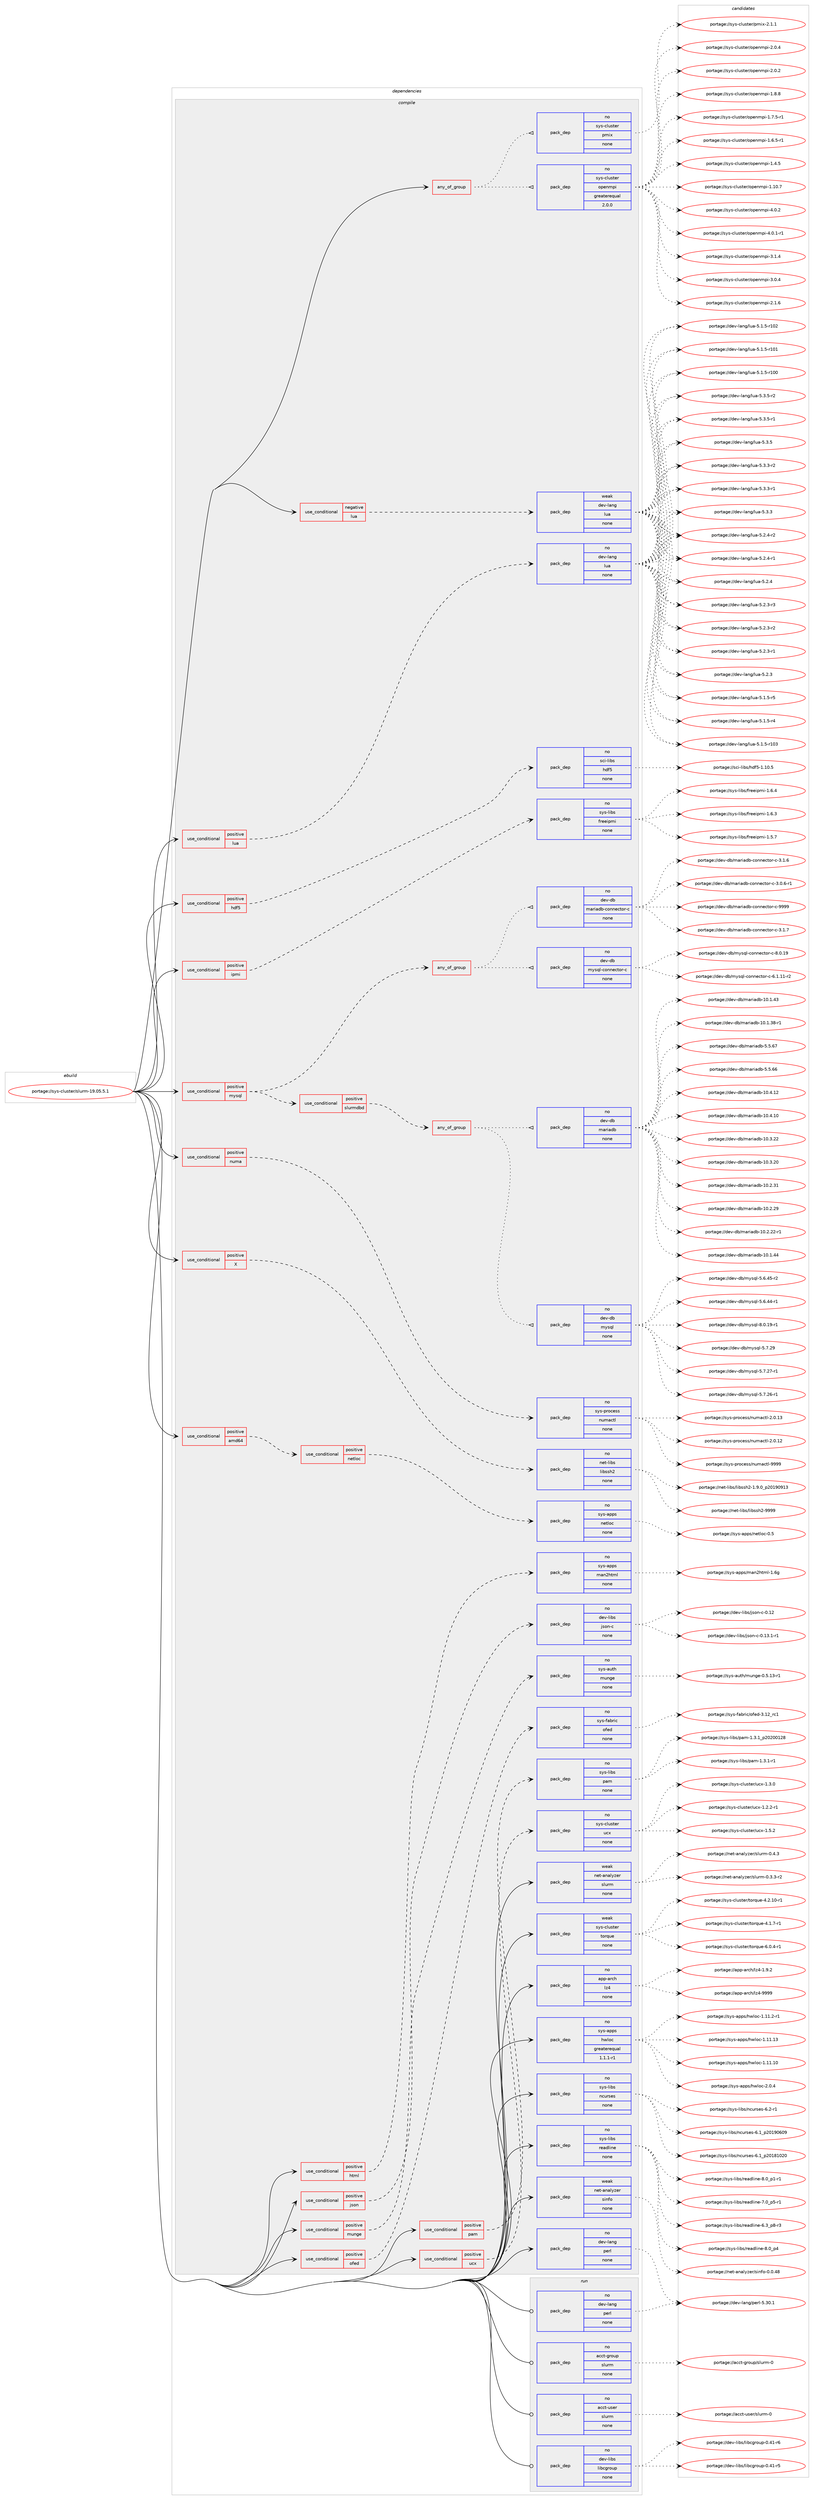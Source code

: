 digraph prolog {

# *************
# Graph options
# *************

newrank=true;
concentrate=true;
compound=true;
graph [rankdir=LR,fontname=Helvetica,fontsize=10,ranksep=1.5];#, ranksep=2.5, nodesep=0.2];
edge  [arrowhead=vee];
node  [fontname=Helvetica,fontsize=10];

# **********
# The ebuild
# **********

subgraph cluster_leftcol {
color=gray;
label=<<i>ebuild</i>>;
id [label="portage://sys-cluster/slurm-19.05.5.1", color=red, width=4, href="../sys-cluster/slurm-19.05.5.1.svg"];
}

# ****************
# The dependencies
# ****************

subgraph cluster_midcol {
color=gray;
label=<<i>dependencies</i>>;
subgraph cluster_compile {
fillcolor="#eeeeee";
style=filled;
label=<<i>compile</i>>;
subgraph any850 {
dependency36317 [label=<<TABLE BORDER="0" CELLBORDER="1" CELLSPACING="0" CELLPADDING="4"><TR><TD CELLPADDING="10">any_of_group</TD></TR></TABLE>>, shape=none, color=red];subgraph pack28258 {
dependency36318 [label=<<TABLE BORDER="0" CELLBORDER="1" CELLSPACING="0" CELLPADDING="4" WIDTH="220"><TR><TD ROWSPAN="6" CELLPADDING="30">pack_dep</TD></TR><TR><TD WIDTH="110">no</TD></TR><TR><TD>sys-cluster</TD></TR><TR><TD>pmix</TD></TR><TR><TD>none</TD></TR><TR><TD></TD></TR></TABLE>>, shape=none, color=blue];
}
dependency36317:e -> dependency36318:w [weight=20,style="dotted",arrowhead="oinv"];
subgraph pack28259 {
dependency36319 [label=<<TABLE BORDER="0" CELLBORDER="1" CELLSPACING="0" CELLPADDING="4" WIDTH="220"><TR><TD ROWSPAN="6" CELLPADDING="30">pack_dep</TD></TR><TR><TD WIDTH="110">no</TD></TR><TR><TD>sys-cluster</TD></TR><TR><TD>openmpi</TD></TR><TR><TD>greaterequal</TD></TR><TR><TD>2.0.0</TD></TR></TABLE>>, shape=none, color=blue];
}
dependency36317:e -> dependency36319:w [weight=20,style="dotted",arrowhead="oinv"];
}
id:e -> dependency36317:w [weight=20,style="solid",arrowhead="vee"];
subgraph cond7180 {
dependency36320 [label=<<TABLE BORDER="0" CELLBORDER="1" CELLSPACING="0" CELLPADDING="4"><TR><TD ROWSPAN="3" CELLPADDING="10">use_conditional</TD></TR><TR><TD>negative</TD></TR><TR><TD>lua</TD></TR></TABLE>>, shape=none, color=red];
subgraph pack28260 {
dependency36321 [label=<<TABLE BORDER="0" CELLBORDER="1" CELLSPACING="0" CELLPADDING="4" WIDTH="220"><TR><TD ROWSPAN="6" CELLPADDING="30">pack_dep</TD></TR><TR><TD WIDTH="110">weak</TD></TR><TR><TD>dev-lang</TD></TR><TR><TD>lua</TD></TR><TR><TD>none</TD></TR><TR><TD></TD></TR></TABLE>>, shape=none, color=blue];
}
dependency36320:e -> dependency36321:w [weight=20,style="dashed",arrowhead="vee"];
}
id:e -> dependency36320:w [weight=20,style="solid",arrowhead="vee"];
subgraph cond7181 {
dependency36322 [label=<<TABLE BORDER="0" CELLBORDER="1" CELLSPACING="0" CELLPADDING="4"><TR><TD ROWSPAN="3" CELLPADDING="10">use_conditional</TD></TR><TR><TD>positive</TD></TR><TR><TD>X</TD></TR></TABLE>>, shape=none, color=red];
subgraph pack28261 {
dependency36323 [label=<<TABLE BORDER="0" CELLBORDER="1" CELLSPACING="0" CELLPADDING="4" WIDTH="220"><TR><TD ROWSPAN="6" CELLPADDING="30">pack_dep</TD></TR><TR><TD WIDTH="110">no</TD></TR><TR><TD>net-libs</TD></TR><TR><TD>libssh2</TD></TR><TR><TD>none</TD></TR><TR><TD></TD></TR></TABLE>>, shape=none, color=blue];
}
dependency36322:e -> dependency36323:w [weight=20,style="dashed",arrowhead="vee"];
}
id:e -> dependency36322:w [weight=20,style="solid",arrowhead="vee"];
subgraph cond7182 {
dependency36324 [label=<<TABLE BORDER="0" CELLBORDER="1" CELLSPACING="0" CELLPADDING="4"><TR><TD ROWSPAN="3" CELLPADDING="10">use_conditional</TD></TR><TR><TD>positive</TD></TR><TR><TD>amd64</TD></TR></TABLE>>, shape=none, color=red];
subgraph cond7183 {
dependency36325 [label=<<TABLE BORDER="0" CELLBORDER="1" CELLSPACING="0" CELLPADDING="4"><TR><TD ROWSPAN="3" CELLPADDING="10">use_conditional</TD></TR><TR><TD>positive</TD></TR><TR><TD>netloc</TD></TR></TABLE>>, shape=none, color=red];
subgraph pack28262 {
dependency36326 [label=<<TABLE BORDER="0" CELLBORDER="1" CELLSPACING="0" CELLPADDING="4" WIDTH="220"><TR><TD ROWSPAN="6" CELLPADDING="30">pack_dep</TD></TR><TR><TD WIDTH="110">no</TD></TR><TR><TD>sys-apps</TD></TR><TR><TD>netloc</TD></TR><TR><TD>none</TD></TR><TR><TD></TD></TR></TABLE>>, shape=none, color=blue];
}
dependency36325:e -> dependency36326:w [weight=20,style="dashed",arrowhead="vee"];
}
dependency36324:e -> dependency36325:w [weight=20,style="dashed",arrowhead="vee"];
}
id:e -> dependency36324:w [weight=20,style="solid",arrowhead="vee"];
subgraph cond7184 {
dependency36327 [label=<<TABLE BORDER="0" CELLBORDER="1" CELLSPACING="0" CELLPADDING="4"><TR><TD ROWSPAN="3" CELLPADDING="10">use_conditional</TD></TR><TR><TD>positive</TD></TR><TR><TD>hdf5</TD></TR></TABLE>>, shape=none, color=red];
subgraph pack28263 {
dependency36328 [label=<<TABLE BORDER="0" CELLBORDER="1" CELLSPACING="0" CELLPADDING="4" WIDTH="220"><TR><TD ROWSPAN="6" CELLPADDING="30">pack_dep</TD></TR><TR><TD WIDTH="110">no</TD></TR><TR><TD>sci-libs</TD></TR><TR><TD>hdf5</TD></TR><TR><TD>none</TD></TR><TR><TD></TD></TR></TABLE>>, shape=none, color=blue];
}
dependency36327:e -> dependency36328:w [weight=20,style="dashed",arrowhead="vee"];
}
id:e -> dependency36327:w [weight=20,style="solid",arrowhead="vee"];
subgraph cond7185 {
dependency36329 [label=<<TABLE BORDER="0" CELLBORDER="1" CELLSPACING="0" CELLPADDING="4"><TR><TD ROWSPAN="3" CELLPADDING="10">use_conditional</TD></TR><TR><TD>positive</TD></TR><TR><TD>html</TD></TR></TABLE>>, shape=none, color=red];
subgraph pack28264 {
dependency36330 [label=<<TABLE BORDER="0" CELLBORDER="1" CELLSPACING="0" CELLPADDING="4" WIDTH="220"><TR><TD ROWSPAN="6" CELLPADDING="30">pack_dep</TD></TR><TR><TD WIDTH="110">no</TD></TR><TR><TD>sys-apps</TD></TR><TR><TD>man2html</TD></TR><TR><TD>none</TD></TR><TR><TD></TD></TR></TABLE>>, shape=none, color=blue];
}
dependency36329:e -> dependency36330:w [weight=20,style="dashed",arrowhead="vee"];
}
id:e -> dependency36329:w [weight=20,style="solid",arrowhead="vee"];
subgraph cond7186 {
dependency36331 [label=<<TABLE BORDER="0" CELLBORDER="1" CELLSPACING="0" CELLPADDING="4"><TR><TD ROWSPAN="3" CELLPADDING="10">use_conditional</TD></TR><TR><TD>positive</TD></TR><TR><TD>ipmi</TD></TR></TABLE>>, shape=none, color=red];
subgraph pack28265 {
dependency36332 [label=<<TABLE BORDER="0" CELLBORDER="1" CELLSPACING="0" CELLPADDING="4" WIDTH="220"><TR><TD ROWSPAN="6" CELLPADDING="30">pack_dep</TD></TR><TR><TD WIDTH="110">no</TD></TR><TR><TD>sys-libs</TD></TR><TR><TD>freeipmi</TD></TR><TR><TD>none</TD></TR><TR><TD></TD></TR></TABLE>>, shape=none, color=blue];
}
dependency36331:e -> dependency36332:w [weight=20,style="dashed",arrowhead="vee"];
}
id:e -> dependency36331:w [weight=20,style="solid",arrowhead="vee"];
subgraph cond7187 {
dependency36333 [label=<<TABLE BORDER="0" CELLBORDER="1" CELLSPACING="0" CELLPADDING="4"><TR><TD ROWSPAN="3" CELLPADDING="10">use_conditional</TD></TR><TR><TD>positive</TD></TR><TR><TD>json</TD></TR></TABLE>>, shape=none, color=red];
subgraph pack28266 {
dependency36334 [label=<<TABLE BORDER="0" CELLBORDER="1" CELLSPACING="0" CELLPADDING="4" WIDTH="220"><TR><TD ROWSPAN="6" CELLPADDING="30">pack_dep</TD></TR><TR><TD WIDTH="110">no</TD></TR><TR><TD>dev-libs</TD></TR><TR><TD>json-c</TD></TR><TR><TD>none</TD></TR><TR><TD></TD></TR></TABLE>>, shape=none, color=blue];
}
dependency36333:e -> dependency36334:w [weight=20,style="dashed",arrowhead="vee"];
}
id:e -> dependency36333:w [weight=20,style="solid",arrowhead="vee"];
subgraph cond7188 {
dependency36335 [label=<<TABLE BORDER="0" CELLBORDER="1" CELLSPACING="0" CELLPADDING="4"><TR><TD ROWSPAN="3" CELLPADDING="10">use_conditional</TD></TR><TR><TD>positive</TD></TR><TR><TD>lua</TD></TR></TABLE>>, shape=none, color=red];
subgraph pack28267 {
dependency36336 [label=<<TABLE BORDER="0" CELLBORDER="1" CELLSPACING="0" CELLPADDING="4" WIDTH="220"><TR><TD ROWSPAN="6" CELLPADDING="30">pack_dep</TD></TR><TR><TD WIDTH="110">no</TD></TR><TR><TD>dev-lang</TD></TR><TR><TD>lua</TD></TR><TR><TD>none</TD></TR><TR><TD></TD></TR></TABLE>>, shape=none, color=blue];
}
dependency36335:e -> dependency36336:w [weight=20,style="dashed",arrowhead="vee"];
}
id:e -> dependency36335:w [weight=20,style="solid",arrowhead="vee"];
subgraph cond7189 {
dependency36337 [label=<<TABLE BORDER="0" CELLBORDER="1" CELLSPACING="0" CELLPADDING="4"><TR><TD ROWSPAN="3" CELLPADDING="10">use_conditional</TD></TR><TR><TD>positive</TD></TR><TR><TD>munge</TD></TR></TABLE>>, shape=none, color=red];
subgraph pack28268 {
dependency36338 [label=<<TABLE BORDER="0" CELLBORDER="1" CELLSPACING="0" CELLPADDING="4" WIDTH="220"><TR><TD ROWSPAN="6" CELLPADDING="30">pack_dep</TD></TR><TR><TD WIDTH="110">no</TD></TR><TR><TD>sys-auth</TD></TR><TR><TD>munge</TD></TR><TR><TD>none</TD></TR><TR><TD></TD></TR></TABLE>>, shape=none, color=blue];
}
dependency36337:e -> dependency36338:w [weight=20,style="dashed",arrowhead="vee"];
}
id:e -> dependency36337:w [weight=20,style="solid",arrowhead="vee"];
subgraph cond7190 {
dependency36339 [label=<<TABLE BORDER="0" CELLBORDER="1" CELLSPACING="0" CELLPADDING="4"><TR><TD ROWSPAN="3" CELLPADDING="10">use_conditional</TD></TR><TR><TD>positive</TD></TR><TR><TD>mysql</TD></TR></TABLE>>, shape=none, color=red];
subgraph any851 {
dependency36340 [label=<<TABLE BORDER="0" CELLBORDER="1" CELLSPACING="0" CELLPADDING="4"><TR><TD CELLPADDING="10">any_of_group</TD></TR></TABLE>>, shape=none, color=red];subgraph pack28269 {
dependency36341 [label=<<TABLE BORDER="0" CELLBORDER="1" CELLSPACING="0" CELLPADDING="4" WIDTH="220"><TR><TD ROWSPAN="6" CELLPADDING="30">pack_dep</TD></TR><TR><TD WIDTH="110">no</TD></TR><TR><TD>dev-db</TD></TR><TR><TD>mariadb-connector-c</TD></TR><TR><TD>none</TD></TR><TR><TD></TD></TR></TABLE>>, shape=none, color=blue];
}
dependency36340:e -> dependency36341:w [weight=20,style="dotted",arrowhead="oinv"];
subgraph pack28270 {
dependency36342 [label=<<TABLE BORDER="0" CELLBORDER="1" CELLSPACING="0" CELLPADDING="4" WIDTH="220"><TR><TD ROWSPAN="6" CELLPADDING="30">pack_dep</TD></TR><TR><TD WIDTH="110">no</TD></TR><TR><TD>dev-db</TD></TR><TR><TD>mysql-connector-c</TD></TR><TR><TD>none</TD></TR><TR><TD></TD></TR></TABLE>>, shape=none, color=blue];
}
dependency36340:e -> dependency36342:w [weight=20,style="dotted",arrowhead="oinv"];
}
dependency36339:e -> dependency36340:w [weight=20,style="dashed",arrowhead="vee"];
subgraph cond7191 {
dependency36343 [label=<<TABLE BORDER="0" CELLBORDER="1" CELLSPACING="0" CELLPADDING="4"><TR><TD ROWSPAN="3" CELLPADDING="10">use_conditional</TD></TR><TR><TD>positive</TD></TR><TR><TD>slurmdbd</TD></TR></TABLE>>, shape=none, color=red];
subgraph any852 {
dependency36344 [label=<<TABLE BORDER="0" CELLBORDER="1" CELLSPACING="0" CELLPADDING="4"><TR><TD CELLPADDING="10">any_of_group</TD></TR></TABLE>>, shape=none, color=red];subgraph pack28271 {
dependency36345 [label=<<TABLE BORDER="0" CELLBORDER="1" CELLSPACING="0" CELLPADDING="4" WIDTH="220"><TR><TD ROWSPAN="6" CELLPADDING="30">pack_dep</TD></TR><TR><TD WIDTH="110">no</TD></TR><TR><TD>dev-db</TD></TR><TR><TD>mariadb</TD></TR><TR><TD>none</TD></TR><TR><TD></TD></TR></TABLE>>, shape=none, color=blue];
}
dependency36344:e -> dependency36345:w [weight=20,style="dotted",arrowhead="oinv"];
subgraph pack28272 {
dependency36346 [label=<<TABLE BORDER="0" CELLBORDER="1" CELLSPACING="0" CELLPADDING="4" WIDTH="220"><TR><TD ROWSPAN="6" CELLPADDING="30">pack_dep</TD></TR><TR><TD WIDTH="110">no</TD></TR><TR><TD>dev-db</TD></TR><TR><TD>mysql</TD></TR><TR><TD>none</TD></TR><TR><TD></TD></TR></TABLE>>, shape=none, color=blue];
}
dependency36344:e -> dependency36346:w [weight=20,style="dotted",arrowhead="oinv"];
}
dependency36343:e -> dependency36344:w [weight=20,style="dashed",arrowhead="vee"];
}
dependency36339:e -> dependency36343:w [weight=20,style="dashed",arrowhead="vee"];
}
id:e -> dependency36339:w [weight=20,style="solid",arrowhead="vee"];
subgraph cond7192 {
dependency36347 [label=<<TABLE BORDER="0" CELLBORDER="1" CELLSPACING="0" CELLPADDING="4"><TR><TD ROWSPAN="3" CELLPADDING="10">use_conditional</TD></TR><TR><TD>positive</TD></TR><TR><TD>numa</TD></TR></TABLE>>, shape=none, color=red];
subgraph pack28273 {
dependency36348 [label=<<TABLE BORDER="0" CELLBORDER="1" CELLSPACING="0" CELLPADDING="4" WIDTH="220"><TR><TD ROWSPAN="6" CELLPADDING="30">pack_dep</TD></TR><TR><TD WIDTH="110">no</TD></TR><TR><TD>sys-process</TD></TR><TR><TD>numactl</TD></TR><TR><TD>none</TD></TR><TR><TD></TD></TR></TABLE>>, shape=none, color=blue];
}
dependency36347:e -> dependency36348:w [weight=20,style="dashed",arrowhead="vee"];
}
id:e -> dependency36347:w [weight=20,style="solid",arrowhead="vee"];
subgraph cond7193 {
dependency36349 [label=<<TABLE BORDER="0" CELLBORDER="1" CELLSPACING="0" CELLPADDING="4"><TR><TD ROWSPAN="3" CELLPADDING="10">use_conditional</TD></TR><TR><TD>positive</TD></TR><TR><TD>ofed</TD></TR></TABLE>>, shape=none, color=red];
subgraph pack28274 {
dependency36350 [label=<<TABLE BORDER="0" CELLBORDER="1" CELLSPACING="0" CELLPADDING="4" WIDTH="220"><TR><TD ROWSPAN="6" CELLPADDING="30">pack_dep</TD></TR><TR><TD WIDTH="110">no</TD></TR><TR><TD>sys-fabric</TD></TR><TR><TD>ofed</TD></TR><TR><TD>none</TD></TR><TR><TD></TD></TR></TABLE>>, shape=none, color=blue];
}
dependency36349:e -> dependency36350:w [weight=20,style="dashed",arrowhead="vee"];
}
id:e -> dependency36349:w [weight=20,style="solid",arrowhead="vee"];
subgraph cond7194 {
dependency36351 [label=<<TABLE BORDER="0" CELLBORDER="1" CELLSPACING="0" CELLPADDING="4"><TR><TD ROWSPAN="3" CELLPADDING="10">use_conditional</TD></TR><TR><TD>positive</TD></TR><TR><TD>pam</TD></TR></TABLE>>, shape=none, color=red];
subgraph pack28275 {
dependency36352 [label=<<TABLE BORDER="0" CELLBORDER="1" CELLSPACING="0" CELLPADDING="4" WIDTH="220"><TR><TD ROWSPAN="6" CELLPADDING="30">pack_dep</TD></TR><TR><TD WIDTH="110">no</TD></TR><TR><TD>sys-libs</TD></TR><TR><TD>pam</TD></TR><TR><TD>none</TD></TR><TR><TD></TD></TR></TABLE>>, shape=none, color=blue];
}
dependency36351:e -> dependency36352:w [weight=20,style="dashed",arrowhead="vee"];
}
id:e -> dependency36351:w [weight=20,style="solid",arrowhead="vee"];
subgraph cond7195 {
dependency36353 [label=<<TABLE BORDER="0" CELLBORDER="1" CELLSPACING="0" CELLPADDING="4"><TR><TD ROWSPAN="3" CELLPADDING="10">use_conditional</TD></TR><TR><TD>positive</TD></TR><TR><TD>ucx</TD></TR></TABLE>>, shape=none, color=red];
subgraph pack28276 {
dependency36354 [label=<<TABLE BORDER="0" CELLBORDER="1" CELLSPACING="0" CELLPADDING="4" WIDTH="220"><TR><TD ROWSPAN="6" CELLPADDING="30">pack_dep</TD></TR><TR><TD WIDTH="110">no</TD></TR><TR><TD>sys-cluster</TD></TR><TR><TD>ucx</TD></TR><TR><TD>none</TD></TR><TR><TD></TD></TR></TABLE>>, shape=none, color=blue];
}
dependency36353:e -> dependency36354:w [weight=20,style="dashed",arrowhead="vee"];
}
id:e -> dependency36353:w [weight=20,style="solid",arrowhead="vee"];
subgraph pack28277 {
dependency36355 [label=<<TABLE BORDER="0" CELLBORDER="1" CELLSPACING="0" CELLPADDING="4" WIDTH="220"><TR><TD ROWSPAN="6" CELLPADDING="30">pack_dep</TD></TR><TR><TD WIDTH="110">no</TD></TR><TR><TD>app-arch</TD></TR><TR><TD>lz4</TD></TR><TR><TD>none</TD></TR><TR><TD></TD></TR></TABLE>>, shape=none, color=blue];
}
id:e -> dependency36355:w [weight=20,style="solid",arrowhead="vee"];
subgraph pack28278 {
dependency36356 [label=<<TABLE BORDER="0" CELLBORDER="1" CELLSPACING="0" CELLPADDING="4" WIDTH="220"><TR><TD ROWSPAN="6" CELLPADDING="30">pack_dep</TD></TR><TR><TD WIDTH="110">no</TD></TR><TR><TD>dev-lang</TD></TR><TR><TD>perl</TD></TR><TR><TD>none</TD></TR><TR><TD></TD></TR></TABLE>>, shape=none, color=blue];
}
id:e -> dependency36356:w [weight=20,style="solid",arrowhead="vee"];
subgraph pack28279 {
dependency36357 [label=<<TABLE BORDER="0" CELLBORDER="1" CELLSPACING="0" CELLPADDING="4" WIDTH="220"><TR><TD ROWSPAN="6" CELLPADDING="30">pack_dep</TD></TR><TR><TD WIDTH="110">no</TD></TR><TR><TD>sys-apps</TD></TR><TR><TD>hwloc</TD></TR><TR><TD>greaterequal</TD></TR><TR><TD>1.1.1-r1</TD></TR></TABLE>>, shape=none, color=blue];
}
id:e -> dependency36357:w [weight=20,style="solid",arrowhead="vee"];
subgraph pack28280 {
dependency36358 [label=<<TABLE BORDER="0" CELLBORDER="1" CELLSPACING="0" CELLPADDING="4" WIDTH="220"><TR><TD ROWSPAN="6" CELLPADDING="30">pack_dep</TD></TR><TR><TD WIDTH="110">no</TD></TR><TR><TD>sys-libs</TD></TR><TR><TD>ncurses</TD></TR><TR><TD>none</TD></TR><TR><TD></TD></TR></TABLE>>, shape=none, color=blue];
}
id:e -> dependency36358:w [weight=20,style="solid",arrowhead="vee"];
subgraph pack28281 {
dependency36359 [label=<<TABLE BORDER="0" CELLBORDER="1" CELLSPACING="0" CELLPADDING="4" WIDTH="220"><TR><TD ROWSPAN="6" CELLPADDING="30">pack_dep</TD></TR><TR><TD WIDTH="110">no</TD></TR><TR><TD>sys-libs</TD></TR><TR><TD>readline</TD></TR><TR><TD>none</TD></TR><TR><TD></TD></TR></TABLE>>, shape=none, color=blue];
}
id:e -> dependency36359:w [weight=20,style="solid",arrowhead="vee"];
subgraph pack28282 {
dependency36360 [label=<<TABLE BORDER="0" CELLBORDER="1" CELLSPACING="0" CELLPADDING="4" WIDTH="220"><TR><TD ROWSPAN="6" CELLPADDING="30">pack_dep</TD></TR><TR><TD WIDTH="110">weak</TD></TR><TR><TD>net-analyzer</TD></TR><TR><TD>sinfo</TD></TR><TR><TD>none</TD></TR><TR><TD></TD></TR></TABLE>>, shape=none, color=blue];
}
id:e -> dependency36360:w [weight=20,style="solid",arrowhead="vee"];
subgraph pack28283 {
dependency36361 [label=<<TABLE BORDER="0" CELLBORDER="1" CELLSPACING="0" CELLPADDING="4" WIDTH="220"><TR><TD ROWSPAN="6" CELLPADDING="30">pack_dep</TD></TR><TR><TD WIDTH="110">weak</TD></TR><TR><TD>net-analyzer</TD></TR><TR><TD>slurm</TD></TR><TR><TD>none</TD></TR><TR><TD></TD></TR></TABLE>>, shape=none, color=blue];
}
id:e -> dependency36361:w [weight=20,style="solid",arrowhead="vee"];
subgraph pack28284 {
dependency36362 [label=<<TABLE BORDER="0" CELLBORDER="1" CELLSPACING="0" CELLPADDING="4" WIDTH="220"><TR><TD ROWSPAN="6" CELLPADDING="30">pack_dep</TD></TR><TR><TD WIDTH="110">weak</TD></TR><TR><TD>sys-cluster</TD></TR><TR><TD>torque</TD></TR><TR><TD>none</TD></TR><TR><TD></TD></TR></TABLE>>, shape=none, color=blue];
}
id:e -> dependency36362:w [weight=20,style="solid",arrowhead="vee"];
}
subgraph cluster_compileandrun {
fillcolor="#eeeeee";
style=filled;
label=<<i>compile and run</i>>;
}
subgraph cluster_run {
fillcolor="#eeeeee";
style=filled;
label=<<i>run</i>>;
subgraph pack28285 {
dependency36363 [label=<<TABLE BORDER="0" CELLBORDER="1" CELLSPACING="0" CELLPADDING="4" WIDTH="220"><TR><TD ROWSPAN="6" CELLPADDING="30">pack_dep</TD></TR><TR><TD WIDTH="110">no</TD></TR><TR><TD>acct-group</TD></TR><TR><TD>slurm</TD></TR><TR><TD>none</TD></TR><TR><TD></TD></TR></TABLE>>, shape=none, color=blue];
}
id:e -> dependency36363:w [weight=20,style="solid",arrowhead="odot"];
subgraph pack28286 {
dependency36364 [label=<<TABLE BORDER="0" CELLBORDER="1" CELLSPACING="0" CELLPADDING="4" WIDTH="220"><TR><TD ROWSPAN="6" CELLPADDING="30">pack_dep</TD></TR><TR><TD WIDTH="110">no</TD></TR><TR><TD>acct-user</TD></TR><TR><TD>slurm</TD></TR><TR><TD>none</TD></TR><TR><TD></TD></TR></TABLE>>, shape=none, color=blue];
}
id:e -> dependency36364:w [weight=20,style="solid",arrowhead="odot"];
subgraph pack28287 {
dependency36365 [label=<<TABLE BORDER="0" CELLBORDER="1" CELLSPACING="0" CELLPADDING="4" WIDTH="220"><TR><TD ROWSPAN="6" CELLPADDING="30">pack_dep</TD></TR><TR><TD WIDTH="110">no</TD></TR><TR><TD>dev-lang</TD></TR><TR><TD>perl</TD></TR><TR><TD>none</TD></TR><TR><TD></TD></TR></TABLE>>, shape=none, color=blue];
}
id:e -> dependency36365:w [weight=20,style="solid",arrowhead="odot"];
subgraph pack28288 {
dependency36366 [label=<<TABLE BORDER="0" CELLBORDER="1" CELLSPACING="0" CELLPADDING="4" WIDTH="220"><TR><TD ROWSPAN="6" CELLPADDING="30">pack_dep</TD></TR><TR><TD WIDTH="110">no</TD></TR><TR><TD>dev-libs</TD></TR><TR><TD>libcgroup</TD></TR><TR><TD>none</TD></TR><TR><TD></TD></TR></TABLE>>, shape=none, color=blue];
}
id:e -> dependency36366:w [weight=20,style="solid",arrowhead="odot"];
}
}

# **************
# The candidates
# **************

subgraph cluster_choices {
rank=same;
color=gray;
label=<<i>candidates</i>>;

subgraph choice28258 {
color=black;
nodesep=1;
choice115121115459910811711511610111447112109105120455046494649 [label="portage://sys-cluster/pmix-2.1.1", color=red, width=4,href="../sys-cluster/pmix-2.1.1.svg"];
dependency36318:e -> choice115121115459910811711511610111447112109105120455046494649:w [style=dotted,weight="100"];
}
subgraph choice28259 {
color=black;
nodesep=1;
choice115121115459910811711511610111447111112101110109112105455246484650 [label="portage://sys-cluster/openmpi-4.0.2", color=red, width=4,href="../sys-cluster/openmpi-4.0.2.svg"];
choice1151211154599108117115116101114471111121011101091121054552464846494511449 [label="portage://sys-cluster/openmpi-4.0.1-r1", color=red, width=4,href="../sys-cluster/openmpi-4.0.1-r1.svg"];
choice115121115459910811711511610111447111112101110109112105455146494652 [label="portage://sys-cluster/openmpi-3.1.4", color=red, width=4,href="../sys-cluster/openmpi-3.1.4.svg"];
choice115121115459910811711511610111447111112101110109112105455146484652 [label="portage://sys-cluster/openmpi-3.0.4", color=red, width=4,href="../sys-cluster/openmpi-3.0.4.svg"];
choice115121115459910811711511610111447111112101110109112105455046494654 [label="portage://sys-cluster/openmpi-2.1.6", color=red, width=4,href="../sys-cluster/openmpi-2.1.6.svg"];
choice115121115459910811711511610111447111112101110109112105455046484652 [label="portage://sys-cluster/openmpi-2.0.4", color=red, width=4,href="../sys-cluster/openmpi-2.0.4.svg"];
choice115121115459910811711511610111447111112101110109112105455046484650 [label="portage://sys-cluster/openmpi-2.0.2", color=red, width=4,href="../sys-cluster/openmpi-2.0.2.svg"];
choice115121115459910811711511610111447111112101110109112105454946564656 [label="portage://sys-cluster/openmpi-1.8.8", color=red, width=4,href="../sys-cluster/openmpi-1.8.8.svg"];
choice1151211154599108117115116101114471111121011101091121054549465546534511449 [label="portage://sys-cluster/openmpi-1.7.5-r1", color=red, width=4,href="../sys-cluster/openmpi-1.7.5-r1.svg"];
choice1151211154599108117115116101114471111121011101091121054549465446534511449 [label="portage://sys-cluster/openmpi-1.6.5-r1", color=red, width=4,href="../sys-cluster/openmpi-1.6.5-r1.svg"];
choice115121115459910811711511610111447111112101110109112105454946524653 [label="portage://sys-cluster/openmpi-1.4.5", color=red, width=4,href="../sys-cluster/openmpi-1.4.5.svg"];
choice11512111545991081171151161011144711111210111010911210545494649484655 [label="portage://sys-cluster/openmpi-1.10.7", color=red, width=4,href="../sys-cluster/openmpi-1.10.7.svg"];
dependency36319:e -> choice115121115459910811711511610111447111112101110109112105455246484650:w [style=dotted,weight="100"];
dependency36319:e -> choice1151211154599108117115116101114471111121011101091121054552464846494511449:w [style=dotted,weight="100"];
dependency36319:e -> choice115121115459910811711511610111447111112101110109112105455146494652:w [style=dotted,weight="100"];
dependency36319:e -> choice115121115459910811711511610111447111112101110109112105455146484652:w [style=dotted,weight="100"];
dependency36319:e -> choice115121115459910811711511610111447111112101110109112105455046494654:w [style=dotted,weight="100"];
dependency36319:e -> choice115121115459910811711511610111447111112101110109112105455046484652:w [style=dotted,weight="100"];
dependency36319:e -> choice115121115459910811711511610111447111112101110109112105455046484650:w [style=dotted,weight="100"];
dependency36319:e -> choice115121115459910811711511610111447111112101110109112105454946564656:w [style=dotted,weight="100"];
dependency36319:e -> choice1151211154599108117115116101114471111121011101091121054549465546534511449:w [style=dotted,weight="100"];
dependency36319:e -> choice1151211154599108117115116101114471111121011101091121054549465446534511449:w [style=dotted,weight="100"];
dependency36319:e -> choice115121115459910811711511610111447111112101110109112105454946524653:w [style=dotted,weight="100"];
dependency36319:e -> choice11512111545991081171151161011144711111210111010911210545494649484655:w [style=dotted,weight="100"];
}
subgraph choice28260 {
color=black;
nodesep=1;
choice100101118451089711010347108117974553465146534511450 [label="portage://dev-lang/lua-5.3.5-r2", color=red, width=4,href="../dev-lang/lua-5.3.5-r2.svg"];
choice100101118451089711010347108117974553465146534511449 [label="portage://dev-lang/lua-5.3.5-r1", color=red, width=4,href="../dev-lang/lua-5.3.5-r1.svg"];
choice10010111845108971101034710811797455346514653 [label="portage://dev-lang/lua-5.3.5", color=red, width=4,href="../dev-lang/lua-5.3.5.svg"];
choice100101118451089711010347108117974553465146514511450 [label="portage://dev-lang/lua-5.3.3-r2", color=red, width=4,href="../dev-lang/lua-5.3.3-r2.svg"];
choice100101118451089711010347108117974553465146514511449 [label="portage://dev-lang/lua-5.3.3-r1", color=red, width=4,href="../dev-lang/lua-5.3.3-r1.svg"];
choice10010111845108971101034710811797455346514651 [label="portage://dev-lang/lua-5.3.3", color=red, width=4,href="../dev-lang/lua-5.3.3.svg"];
choice100101118451089711010347108117974553465046524511450 [label="portage://dev-lang/lua-5.2.4-r2", color=red, width=4,href="../dev-lang/lua-5.2.4-r2.svg"];
choice100101118451089711010347108117974553465046524511449 [label="portage://dev-lang/lua-5.2.4-r1", color=red, width=4,href="../dev-lang/lua-5.2.4-r1.svg"];
choice10010111845108971101034710811797455346504652 [label="portage://dev-lang/lua-5.2.4", color=red, width=4,href="../dev-lang/lua-5.2.4.svg"];
choice100101118451089711010347108117974553465046514511451 [label="portage://dev-lang/lua-5.2.3-r3", color=red, width=4,href="../dev-lang/lua-5.2.3-r3.svg"];
choice100101118451089711010347108117974553465046514511450 [label="portage://dev-lang/lua-5.2.3-r2", color=red, width=4,href="../dev-lang/lua-5.2.3-r2.svg"];
choice100101118451089711010347108117974553465046514511449 [label="portage://dev-lang/lua-5.2.3-r1", color=red, width=4,href="../dev-lang/lua-5.2.3-r1.svg"];
choice10010111845108971101034710811797455346504651 [label="portage://dev-lang/lua-5.2.3", color=red, width=4,href="../dev-lang/lua-5.2.3.svg"];
choice100101118451089711010347108117974553464946534511453 [label="portage://dev-lang/lua-5.1.5-r5", color=red, width=4,href="../dev-lang/lua-5.1.5-r5.svg"];
choice100101118451089711010347108117974553464946534511452 [label="portage://dev-lang/lua-5.1.5-r4", color=red, width=4,href="../dev-lang/lua-5.1.5-r4.svg"];
choice1001011184510897110103471081179745534649465345114494851 [label="portage://dev-lang/lua-5.1.5-r103", color=red, width=4,href="../dev-lang/lua-5.1.5-r103.svg"];
choice1001011184510897110103471081179745534649465345114494850 [label="portage://dev-lang/lua-5.1.5-r102", color=red, width=4,href="../dev-lang/lua-5.1.5-r102.svg"];
choice1001011184510897110103471081179745534649465345114494849 [label="portage://dev-lang/lua-5.1.5-r101", color=red, width=4,href="../dev-lang/lua-5.1.5-r101.svg"];
choice1001011184510897110103471081179745534649465345114494848 [label="portage://dev-lang/lua-5.1.5-r100", color=red, width=4,href="../dev-lang/lua-5.1.5-r100.svg"];
dependency36321:e -> choice100101118451089711010347108117974553465146534511450:w [style=dotted,weight="100"];
dependency36321:e -> choice100101118451089711010347108117974553465146534511449:w [style=dotted,weight="100"];
dependency36321:e -> choice10010111845108971101034710811797455346514653:w [style=dotted,weight="100"];
dependency36321:e -> choice100101118451089711010347108117974553465146514511450:w [style=dotted,weight="100"];
dependency36321:e -> choice100101118451089711010347108117974553465146514511449:w [style=dotted,weight="100"];
dependency36321:e -> choice10010111845108971101034710811797455346514651:w [style=dotted,weight="100"];
dependency36321:e -> choice100101118451089711010347108117974553465046524511450:w [style=dotted,weight="100"];
dependency36321:e -> choice100101118451089711010347108117974553465046524511449:w [style=dotted,weight="100"];
dependency36321:e -> choice10010111845108971101034710811797455346504652:w [style=dotted,weight="100"];
dependency36321:e -> choice100101118451089711010347108117974553465046514511451:w [style=dotted,weight="100"];
dependency36321:e -> choice100101118451089711010347108117974553465046514511450:w [style=dotted,weight="100"];
dependency36321:e -> choice100101118451089711010347108117974553465046514511449:w [style=dotted,weight="100"];
dependency36321:e -> choice10010111845108971101034710811797455346504651:w [style=dotted,weight="100"];
dependency36321:e -> choice100101118451089711010347108117974553464946534511453:w [style=dotted,weight="100"];
dependency36321:e -> choice100101118451089711010347108117974553464946534511452:w [style=dotted,weight="100"];
dependency36321:e -> choice1001011184510897110103471081179745534649465345114494851:w [style=dotted,weight="100"];
dependency36321:e -> choice1001011184510897110103471081179745534649465345114494850:w [style=dotted,weight="100"];
dependency36321:e -> choice1001011184510897110103471081179745534649465345114494849:w [style=dotted,weight="100"];
dependency36321:e -> choice1001011184510897110103471081179745534649465345114494848:w [style=dotted,weight="100"];
}
subgraph choice28261 {
color=black;
nodesep=1;
choice11010111645108105981154710810598115115104504557575757 [label="portage://net-libs/libssh2-9999", color=red, width=4,href="../net-libs/libssh2-9999.svg"];
choice1101011164510810598115471081059811511510450454946574648951125048495748574951 [label="portage://net-libs/libssh2-1.9.0_p20190913", color=red, width=4,href="../net-libs/libssh2-1.9.0_p20190913.svg"];
dependency36323:e -> choice11010111645108105981154710810598115115104504557575757:w [style=dotted,weight="100"];
dependency36323:e -> choice1101011164510810598115471081059811511510450454946574648951125048495748574951:w [style=dotted,weight="100"];
}
subgraph choice28262 {
color=black;
nodesep=1;
choice1151211154597112112115471101011161081119945484653 [label="portage://sys-apps/netloc-0.5", color=red, width=4,href="../sys-apps/netloc-0.5.svg"];
dependency36326:e -> choice1151211154597112112115471101011161081119945484653:w [style=dotted,weight="100"];
}
subgraph choice28263 {
color=black;
nodesep=1;
choice115991054510810598115471041001025345494649484653 [label="portage://sci-libs/hdf5-1.10.5", color=red, width=4,href="../sci-libs/hdf5-1.10.5.svg"];
dependency36328:e -> choice115991054510810598115471041001025345494649484653:w [style=dotted,weight="100"];
}
subgraph choice28264 {
color=black;
nodesep=1;
choice115121115459711211211547109971105010411610910845494654103 [label="portage://sys-apps/man2html-1.6g", color=red, width=4,href="../sys-apps/man2html-1.6g.svg"];
dependency36330:e -> choice115121115459711211211547109971105010411610910845494654103:w [style=dotted,weight="100"];
}
subgraph choice28265 {
color=black;
nodesep=1;
choice115121115451081059811547102114101101105112109105454946544652 [label="portage://sys-libs/freeipmi-1.6.4", color=red, width=4,href="../sys-libs/freeipmi-1.6.4.svg"];
choice115121115451081059811547102114101101105112109105454946544651 [label="portage://sys-libs/freeipmi-1.6.3", color=red, width=4,href="../sys-libs/freeipmi-1.6.3.svg"];
choice115121115451081059811547102114101101105112109105454946534655 [label="portage://sys-libs/freeipmi-1.5.7", color=red, width=4,href="../sys-libs/freeipmi-1.5.7.svg"];
dependency36332:e -> choice115121115451081059811547102114101101105112109105454946544652:w [style=dotted,weight="100"];
dependency36332:e -> choice115121115451081059811547102114101101105112109105454946544651:w [style=dotted,weight="100"];
dependency36332:e -> choice115121115451081059811547102114101101105112109105454946534655:w [style=dotted,weight="100"];
}
subgraph choice28266 {
color=black;
nodesep=1;
choice1001011184510810598115471061151111104599454846495146494511449 [label="portage://dev-libs/json-c-0.13.1-r1", color=red, width=4,href="../dev-libs/json-c-0.13.1-r1.svg"];
choice10010111845108105981154710611511111045994548464950 [label="portage://dev-libs/json-c-0.12", color=red, width=4,href="../dev-libs/json-c-0.12.svg"];
dependency36334:e -> choice1001011184510810598115471061151111104599454846495146494511449:w [style=dotted,weight="100"];
dependency36334:e -> choice10010111845108105981154710611511111045994548464950:w [style=dotted,weight="100"];
}
subgraph choice28267 {
color=black;
nodesep=1;
choice100101118451089711010347108117974553465146534511450 [label="portage://dev-lang/lua-5.3.5-r2", color=red, width=4,href="../dev-lang/lua-5.3.5-r2.svg"];
choice100101118451089711010347108117974553465146534511449 [label="portage://dev-lang/lua-5.3.5-r1", color=red, width=4,href="../dev-lang/lua-5.3.5-r1.svg"];
choice10010111845108971101034710811797455346514653 [label="portage://dev-lang/lua-5.3.5", color=red, width=4,href="../dev-lang/lua-5.3.5.svg"];
choice100101118451089711010347108117974553465146514511450 [label="portage://dev-lang/lua-5.3.3-r2", color=red, width=4,href="../dev-lang/lua-5.3.3-r2.svg"];
choice100101118451089711010347108117974553465146514511449 [label="portage://dev-lang/lua-5.3.3-r1", color=red, width=4,href="../dev-lang/lua-5.3.3-r1.svg"];
choice10010111845108971101034710811797455346514651 [label="portage://dev-lang/lua-5.3.3", color=red, width=4,href="../dev-lang/lua-5.3.3.svg"];
choice100101118451089711010347108117974553465046524511450 [label="portage://dev-lang/lua-5.2.4-r2", color=red, width=4,href="../dev-lang/lua-5.2.4-r2.svg"];
choice100101118451089711010347108117974553465046524511449 [label="portage://dev-lang/lua-5.2.4-r1", color=red, width=4,href="../dev-lang/lua-5.2.4-r1.svg"];
choice10010111845108971101034710811797455346504652 [label="portage://dev-lang/lua-5.2.4", color=red, width=4,href="../dev-lang/lua-5.2.4.svg"];
choice100101118451089711010347108117974553465046514511451 [label="portage://dev-lang/lua-5.2.3-r3", color=red, width=4,href="../dev-lang/lua-5.2.3-r3.svg"];
choice100101118451089711010347108117974553465046514511450 [label="portage://dev-lang/lua-5.2.3-r2", color=red, width=4,href="../dev-lang/lua-5.2.3-r2.svg"];
choice100101118451089711010347108117974553465046514511449 [label="portage://dev-lang/lua-5.2.3-r1", color=red, width=4,href="../dev-lang/lua-5.2.3-r1.svg"];
choice10010111845108971101034710811797455346504651 [label="portage://dev-lang/lua-5.2.3", color=red, width=4,href="../dev-lang/lua-5.2.3.svg"];
choice100101118451089711010347108117974553464946534511453 [label="portage://dev-lang/lua-5.1.5-r5", color=red, width=4,href="../dev-lang/lua-5.1.5-r5.svg"];
choice100101118451089711010347108117974553464946534511452 [label="portage://dev-lang/lua-5.1.5-r4", color=red, width=4,href="../dev-lang/lua-5.1.5-r4.svg"];
choice1001011184510897110103471081179745534649465345114494851 [label="portage://dev-lang/lua-5.1.5-r103", color=red, width=4,href="../dev-lang/lua-5.1.5-r103.svg"];
choice1001011184510897110103471081179745534649465345114494850 [label="portage://dev-lang/lua-5.1.5-r102", color=red, width=4,href="../dev-lang/lua-5.1.5-r102.svg"];
choice1001011184510897110103471081179745534649465345114494849 [label="portage://dev-lang/lua-5.1.5-r101", color=red, width=4,href="../dev-lang/lua-5.1.5-r101.svg"];
choice1001011184510897110103471081179745534649465345114494848 [label="portage://dev-lang/lua-5.1.5-r100", color=red, width=4,href="../dev-lang/lua-5.1.5-r100.svg"];
dependency36336:e -> choice100101118451089711010347108117974553465146534511450:w [style=dotted,weight="100"];
dependency36336:e -> choice100101118451089711010347108117974553465146534511449:w [style=dotted,weight="100"];
dependency36336:e -> choice10010111845108971101034710811797455346514653:w [style=dotted,weight="100"];
dependency36336:e -> choice100101118451089711010347108117974553465146514511450:w [style=dotted,weight="100"];
dependency36336:e -> choice100101118451089711010347108117974553465146514511449:w [style=dotted,weight="100"];
dependency36336:e -> choice10010111845108971101034710811797455346514651:w [style=dotted,weight="100"];
dependency36336:e -> choice100101118451089711010347108117974553465046524511450:w [style=dotted,weight="100"];
dependency36336:e -> choice100101118451089711010347108117974553465046524511449:w [style=dotted,weight="100"];
dependency36336:e -> choice10010111845108971101034710811797455346504652:w [style=dotted,weight="100"];
dependency36336:e -> choice100101118451089711010347108117974553465046514511451:w [style=dotted,weight="100"];
dependency36336:e -> choice100101118451089711010347108117974553465046514511450:w [style=dotted,weight="100"];
dependency36336:e -> choice100101118451089711010347108117974553465046514511449:w [style=dotted,weight="100"];
dependency36336:e -> choice10010111845108971101034710811797455346504651:w [style=dotted,weight="100"];
dependency36336:e -> choice100101118451089711010347108117974553464946534511453:w [style=dotted,weight="100"];
dependency36336:e -> choice100101118451089711010347108117974553464946534511452:w [style=dotted,weight="100"];
dependency36336:e -> choice1001011184510897110103471081179745534649465345114494851:w [style=dotted,weight="100"];
dependency36336:e -> choice1001011184510897110103471081179745534649465345114494850:w [style=dotted,weight="100"];
dependency36336:e -> choice1001011184510897110103471081179745534649465345114494849:w [style=dotted,weight="100"];
dependency36336:e -> choice1001011184510897110103471081179745534649465345114494848:w [style=dotted,weight="100"];
}
subgraph choice28268 {
color=black;
nodesep=1;
choice115121115459711711610447109117110103101454846534649514511449 [label="portage://sys-auth/munge-0.5.13-r1", color=red, width=4,href="../sys-auth/munge-0.5.13-r1.svg"];
dependency36338:e -> choice115121115459711711610447109117110103101454846534649514511449:w [style=dotted,weight="100"];
}
subgraph choice28269 {
color=black;
nodesep=1;
choice10010111845100984710997114105971009845991111101101019911611111445994557575757 [label="portage://dev-db/mariadb-connector-c-9999", color=red, width=4,href="../dev-db/mariadb-connector-c-9999.svg"];
choice1001011184510098471099711410597100984599111110110101991161111144599455146494655 [label="portage://dev-db/mariadb-connector-c-3.1.7", color=red, width=4,href="../dev-db/mariadb-connector-c-3.1.7.svg"];
choice1001011184510098471099711410597100984599111110110101991161111144599455146494654 [label="portage://dev-db/mariadb-connector-c-3.1.6", color=red, width=4,href="../dev-db/mariadb-connector-c-3.1.6.svg"];
choice10010111845100984710997114105971009845991111101101019911611111445994551464846544511449 [label="portage://dev-db/mariadb-connector-c-3.0.6-r1", color=red, width=4,href="../dev-db/mariadb-connector-c-3.0.6-r1.svg"];
dependency36341:e -> choice10010111845100984710997114105971009845991111101101019911611111445994557575757:w [style=dotted,weight="100"];
dependency36341:e -> choice1001011184510098471099711410597100984599111110110101991161111144599455146494655:w [style=dotted,weight="100"];
dependency36341:e -> choice1001011184510098471099711410597100984599111110110101991161111144599455146494654:w [style=dotted,weight="100"];
dependency36341:e -> choice10010111845100984710997114105971009845991111101101019911611111445994551464846544511449:w [style=dotted,weight="100"];
}
subgraph choice28270 {
color=black;
nodesep=1;
choice100101118451009847109121115113108459911111011010199116111114459945564648464957 [label="portage://dev-db/mysql-connector-c-8.0.19", color=red, width=4,href="../dev-db/mysql-connector-c-8.0.19.svg"];
choice1001011184510098471091211151131084599111110110101991161111144599455446494649494511450 [label="portage://dev-db/mysql-connector-c-6.1.11-r2", color=red, width=4,href="../dev-db/mysql-connector-c-6.1.11-r2.svg"];
dependency36342:e -> choice100101118451009847109121115113108459911111011010199116111114459945564648464957:w [style=dotted,weight="100"];
dependency36342:e -> choice1001011184510098471091211151131084599111110110101991161111144599455446494649494511450:w [style=dotted,weight="100"];
}
subgraph choice28271 {
color=black;
nodesep=1;
choice10010111845100984710997114105971009845534653465455 [label="portage://dev-db/mariadb-5.5.67", color=red, width=4,href="../dev-db/mariadb-5.5.67.svg"];
choice10010111845100984710997114105971009845534653465454 [label="portage://dev-db/mariadb-5.5.66", color=red, width=4,href="../dev-db/mariadb-5.5.66.svg"];
choice1001011184510098471099711410597100984549484652464950 [label="portage://dev-db/mariadb-10.4.12", color=red, width=4,href="../dev-db/mariadb-10.4.12.svg"];
choice1001011184510098471099711410597100984549484652464948 [label="portage://dev-db/mariadb-10.4.10", color=red, width=4,href="../dev-db/mariadb-10.4.10.svg"];
choice1001011184510098471099711410597100984549484651465050 [label="portage://dev-db/mariadb-10.3.22", color=red, width=4,href="../dev-db/mariadb-10.3.22.svg"];
choice1001011184510098471099711410597100984549484651465048 [label="portage://dev-db/mariadb-10.3.20", color=red, width=4,href="../dev-db/mariadb-10.3.20.svg"];
choice1001011184510098471099711410597100984549484650465149 [label="portage://dev-db/mariadb-10.2.31", color=red, width=4,href="../dev-db/mariadb-10.2.31.svg"];
choice1001011184510098471099711410597100984549484650465057 [label="portage://dev-db/mariadb-10.2.29", color=red, width=4,href="../dev-db/mariadb-10.2.29.svg"];
choice10010111845100984710997114105971009845494846504650504511449 [label="portage://dev-db/mariadb-10.2.22-r1", color=red, width=4,href="../dev-db/mariadb-10.2.22-r1.svg"];
choice1001011184510098471099711410597100984549484649465252 [label="portage://dev-db/mariadb-10.1.44", color=red, width=4,href="../dev-db/mariadb-10.1.44.svg"];
choice1001011184510098471099711410597100984549484649465251 [label="portage://dev-db/mariadb-10.1.43", color=red, width=4,href="../dev-db/mariadb-10.1.43.svg"];
choice10010111845100984710997114105971009845494846494651564511449 [label="portage://dev-db/mariadb-10.1.38-r1", color=red, width=4,href="../dev-db/mariadb-10.1.38-r1.svg"];
dependency36345:e -> choice10010111845100984710997114105971009845534653465455:w [style=dotted,weight="100"];
dependency36345:e -> choice10010111845100984710997114105971009845534653465454:w [style=dotted,weight="100"];
dependency36345:e -> choice1001011184510098471099711410597100984549484652464950:w [style=dotted,weight="100"];
dependency36345:e -> choice1001011184510098471099711410597100984549484652464948:w [style=dotted,weight="100"];
dependency36345:e -> choice1001011184510098471099711410597100984549484651465050:w [style=dotted,weight="100"];
dependency36345:e -> choice1001011184510098471099711410597100984549484651465048:w [style=dotted,weight="100"];
dependency36345:e -> choice1001011184510098471099711410597100984549484650465149:w [style=dotted,weight="100"];
dependency36345:e -> choice1001011184510098471099711410597100984549484650465057:w [style=dotted,weight="100"];
dependency36345:e -> choice10010111845100984710997114105971009845494846504650504511449:w [style=dotted,weight="100"];
dependency36345:e -> choice1001011184510098471099711410597100984549484649465252:w [style=dotted,weight="100"];
dependency36345:e -> choice1001011184510098471099711410597100984549484649465251:w [style=dotted,weight="100"];
dependency36345:e -> choice10010111845100984710997114105971009845494846494651564511449:w [style=dotted,weight="100"];
}
subgraph choice28272 {
color=black;
nodesep=1;
choice100101118451009847109121115113108455646484649574511449 [label="portage://dev-db/mysql-8.0.19-r1", color=red, width=4,href="../dev-db/mysql-8.0.19-r1.svg"];
choice10010111845100984710912111511310845534655465057 [label="portage://dev-db/mysql-5.7.29", color=red, width=4,href="../dev-db/mysql-5.7.29.svg"];
choice100101118451009847109121115113108455346554650554511449 [label="portage://dev-db/mysql-5.7.27-r1", color=red, width=4,href="../dev-db/mysql-5.7.27-r1.svg"];
choice100101118451009847109121115113108455346554650544511449 [label="portage://dev-db/mysql-5.7.26-r1", color=red, width=4,href="../dev-db/mysql-5.7.26-r1.svg"];
choice100101118451009847109121115113108455346544652534511450 [label="portage://dev-db/mysql-5.6.45-r2", color=red, width=4,href="../dev-db/mysql-5.6.45-r2.svg"];
choice100101118451009847109121115113108455346544652524511449 [label="portage://dev-db/mysql-5.6.44-r1", color=red, width=4,href="../dev-db/mysql-5.6.44-r1.svg"];
dependency36346:e -> choice100101118451009847109121115113108455646484649574511449:w [style=dotted,weight="100"];
dependency36346:e -> choice10010111845100984710912111511310845534655465057:w [style=dotted,weight="100"];
dependency36346:e -> choice100101118451009847109121115113108455346554650554511449:w [style=dotted,weight="100"];
dependency36346:e -> choice100101118451009847109121115113108455346554650544511449:w [style=dotted,weight="100"];
dependency36346:e -> choice100101118451009847109121115113108455346544652534511450:w [style=dotted,weight="100"];
dependency36346:e -> choice100101118451009847109121115113108455346544652524511449:w [style=dotted,weight="100"];
}
subgraph choice28273 {
color=black;
nodesep=1;
choice11512111545112114111991011151154711011710997991161084557575757 [label="portage://sys-process/numactl-9999", color=red, width=4,href="../sys-process/numactl-9999.svg"];
choice115121115451121141119910111511547110117109979911610845504648464951 [label="portage://sys-process/numactl-2.0.13", color=red, width=4,href="../sys-process/numactl-2.0.13.svg"];
choice115121115451121141119910111511547110117109979911610845504648464950 [label="portage://sys-process/numactl-2.0.12", color=red, width=4,href="../sys-process/numactl-2.0.12.svg"];
dependency36348:e -> choice11512111545112114111991011151154711011710997991161084557575757:w [style=dotted,weight="100"];
dependency36348:e -> choice115121115451121141119910111511547110117109979911610845504648464951:w [style=dotted,weight="100"];
dependency36348:e -> choice115121115451121141119910111511547110117109979911610845504648464950:w [style=dotted,weight="100"];
}
subgraph choice28274 {
color=black;
nodesep=1;
choice11512111545102979811410599471111021011004551464950951149949 [label="portage://sys-fabric/ofed-3.12_rc1", color=red, width=4,href="../sys-fabric/ofed-3.12_rc1.svg"];
dependency36350:e -> choice11512111545102979811410599471111021011004551464950951149949:w [style=dotted,weight="100"];
}
subgraph choice28275 {
color=black;
nodesep=1;
choice11512111545108105981154711297109454946514649951125048504848495056 [label="portage://sys-libs/pam-1.3.1_p20200128", color=red, width=4,href="../sys-libs/pam-1.3.1_p20200128.svg"];
choice115121115451081059811547112971094549465146494511449 [label="portage://sys-libs/pam-1.3.1-r1", color=red, width=4,href="../sys-libs/pam-1.3.1-r1.svg"];
dependency36352:e -> choice11512111545108105981154711297109454946514649951125048504848495056:w [style=dotted,weight="100"];
dependency36352:e -> choice115121115451081059811547112971094549465146494511449:w [style=dotted,weight="100"];
}
subgraph choice28276 {
color=black;
nodesep=1;
choice11512111545991081171151161011144711799120454946534650 [label="portage://sys-cluster/ucx-1.5.2", color=red, width=4,href="../sys-cluster/ucx-1.5.2.svg"];
choice11512111545991081171151161011144711799120454946514648 [label="portage://sys-cluster/ucx-1.3.0", color=red, width=4,href="../sys-cluster/ucx-1.3.0.svg"];
choice115121115459910811711511610111447117991204549465046504511449 [label="portage://sys-cluster/ucx-1.2.2-r1", color=red, width=4,href="../sys-cluster/ucx-1.2.2-r1.svg"];
dependency36354:e -> choice11512111545991081171151161011144711799120454946534650:w [style=dotted,weight="100"];
dependency36354:e -> choice11512111545991081171151161011144711799120454946514648:w [style=dotted,weight="100"];
dependency36354:e -> choice115121115459910811711511610111447117991204549465046504511449:w [style=dotted,weight="100"];
}
subgraph choice28277 {
color=black;
nodesep=1;
choice9711211245971149910447108122524557575757 [label="portage://app-arch/lz4-9999", color=red, width=4,href="../app-arch/lz4-9999.svg"];
choice971121124597114991044710812252454946574650 [label="portage://app-arch/lz4-1.9.2", color=red, width=4,href="../app-arch/lz4-1.9.2.svg"];
dependency36355:e -> choice9711211245971149910447108122524557575757:w [style=dotted,weight="100"];
dependency36355:e -> choice971121124597114991044710812252454946574650:w [style=dotted,weight="100"];
}
subgraph choice28278 {
color=black;
nodesep=1;
choice10010111845108971101034711210111410845534651484649 [label="portage://dev-lang/perl-5.30.1", color=red, width=4,href="../dev-lang/perl-5.30.1.svg"];
dependency36356:e -> choice10010111845108971101034711210111410845534651484649:w [style=dotted,weight="100"];
}
subgraph choice28279 {
color=black;
nodesep=1;
choice11512111545971121121154710411910811199455046484652 [label="portage://sys-apps/hwloc-2.0.4", color=red, width=4,href="../sys-apps/hwloc-2.0.4.svg"];
choice11512111545971121121154710411910811199454946494946504511449 [label="portage://sys-apps/hwloc-1.11.2-r1", color=red, width=4,href="../sys-apps/hwloc-1.11.2-r1.svg"];
choice115121115459711211211547104119108111994549464949464951 [label="portage://sys-apps/hwloc-1.11.13", color=red, width=4,href="../sys-apps/hwloc-1.11.13.svg"];
choice115121115459711211211547104119108111994549464949464948 [label="portage://sys-apps/hwloc-1.11.10", color=red, width=4,href="../sys-apps/hwloc-1.11.10.svg"];
dependency36357:e -> choice11512111545971121121154710411910811199455046484652:w [style=dotted,weight="100"];
dependency36357:e -> choice11512111545971121121154710411910811199454946494946504511449:w [style=dotted,weight="100"];
dependency36357:e -> choice115121115459711211211547104119108111994549464949464951:w [style=dotted,weight="100"];
dependency36357:e -> choice115121115459711211211547104119108111994549464949464948:w [style=dotted,weight="100"];
}
subgraph choice28280 {
color=black;
nodesep=1;
choice11512111545108105981154711099117114115101115455446504511449 [label="portage://sys-libs/ncurses-6.2-r1", color=red, width=4,href="../sys-libs/ncurses-6.2-r1.svg"];
choice1151211154510810598115471109911711411510111545544649951125048495748544857 [label="portage://sys-libs/ncurses-6.1_p20190609", color=red, width=4,href="../sys-libs/ncurses-6.1_p20190609.svg"];
choice1151211154510810598115471109911711411510111545544649951125048495649485048 [label="portage://sys-libs/ncurses-6.1_p20181020", color=red, width=4,href="../sys-libs/ncurses-6.1_p20181020.svg"];
dependency36358:e -> choice11512111545108105981154711099117114115101115455446504511449:w [style=dotted,weight="100"];
dependency36358:e -> choice1151211154510810598115471109911711411510111545544649951125048495748544857:w [style=dotted,weight="100"];
dependency36358:e -> choice1151211154510810598115471109911711411510111545544649951125048495649485048:w [style=dotted,weight="100"];
}
subgraph choice28281 {
color=black;
nodesep=1;
choice11512111545108105981154711410197100108105110101455646489511252 [label="portage://sys-libs/readline-8.0_p4", color=red, width=4,href="../sys-libs/readline-8.0_p4.svg"];
choice115121115451081059811547114101971001081051101014556464895112494511449 [label="portage://sys-libs/readline-8.0_p1-r1", color=red, width=4,href="../sys-libs/readline-8.0_p1-r1.svg"];
choice115121115451081059811547114101971001081051101014555464895112534511449 [label="portage://sys-libs/readline-7.0_p5-r1", color=red, width=4,href="../sys-libs/readline-7.0_p5-r1.svg"];
choice115121115451081059811547114101971001081051101014554465195112564511451 [label="portage://sys-libs/readline-6.3_p8-r3", color=red, width=4,href="../sys-libs/readline-6.3_p8-r3.svg"];
dependency36359:e -> choice11512111545108105981154711410197100108105110101455646489511252:w [style=dotted,weight="100"];
dependency36359:e -> choice115121115451081059811547114101971001081051101014556464895112494511449:w [style=dotted,weight="100"];
dependency36359:e -> choice115121115451081059811547114101971001081051101014555464895112534511449:w [style=dotted,weight="100"];
dependency36359:e -> choice115121115451081059811547114101971001081051101014554465195112564511451:w [style=dotted,weight="100"];
}
subgraph choice28282 {
color=black;
nodesep=1;
choice1101011164597110971081211221011144711510511010211145484648465256 [label="portage://net-analyzer/sinfo-0.0.48", color=red, width=4,href="../net-analyzer/sinfo-0.0.48.svg"];
dependency36360:e -> choice1101011164597110971081211221011144711510511010211145484648465256:w [style=dotted,weight="100"];
}
subgraph choice28283 {
color=black;
nodesep=1;
choice11010111645971109710812112210111447115108117114109454846524651 [label="portage://net-analyzer/slurm-0.4.3", color=red, width=4,href="../net-analyzer/slurm-0.4.3.svg"];
choice110101116459711097108121122101114471151081171141094548465146514511450 [label="portage://net-analyzer/slurm-0.3.3-r2", color=red, width=4,href="../net-analyzer/slurm-0.3.3-r2.svg"];
dependency36361:e -> choice11010111645971109710812112210111447115108117114109454846524651:w [style=dotted,weight="100"];
dependency36361:e -> choice110101116459711097108121122101114471151081171141094548465146514511450:w [style=dotted,weight="100"];
}
subgraph choice28284 {
color=black;
nodesep=1;
choice1151211154599108117115116101114471161111141131171014554464846524511449 [label="portage://sys-cluster/torque-6.0.4-r1", color=red, width=4,href="../sys-cluster/torque-6.0.4-r1.svg"];
choice115121115459910811711511610111447116111114113117101455246504649484511449 [label="portage://sys-cluster/torque-4.2.10-r1", color=red, width=4,href="../sys-cluster/torque-4.2.10-r1.svg"];
choice1151211154599108117115116101114471161111141131171014552464946554511449 [label="portage://sys-cluster/torque-4.1.7-r1", color=red, width=4,href="../sys-cluster/torque-4.1.7-r1.svg"];
dependency36362:e -> choice1151211154599108117115116101114471161111141131171014554464846524511449:w [style=dotted,weight="100"];
dependency36362:e -> choice115121115459910811711511610111447116111114113117101455246504649484511449:w [style=dotted,weight="100"];
dependency36362:e -> choice1151211154599108117115116101114471161111141131171014552464946554511449:w [style=dotted,weight="100"];
}
subgraph choice28285 {
color=black;
nodesep=1;
choice97999911645103114111117112471151081171141094548 [label="portage://acct-group/slurm-0", color=red, width=4,href="../acct-group/slurm-0.svg"];
dependency36363:e -> choice97999911645103114111117112471151081171141094548:w [style=dotted,weight="100"];
}
subgraph choice28286 {
color=black;
nodesep=1;
choice97999911645117115101114471151081171141094548 [label="portage://acct-user/slurm-0", color=red, width=4,href="../acct-user/slurm-0.svg"];
dependency36364:e -> choice97999911645117115101114471151081171141094548:w [style=dotted,weight="100"];
}
subgraph choice28287 {
color=black;
nodesep=1;
choice10010111845108971101034711210111410845534651484649 [label="portage://dev-lang/perl-5.30.1", color=red, width=4,href="../dev-lang/perl-5.30.1.svg"];
dependency36365:e -> choice10010111845108971101034711210111410845534651484649:w [style=dotted,weight="100"];
}
subgraph choice28288 {
color=black;
nodesep=1;
choice100101118451081059811547108105989910311411111711245484652494511454 [label="portage://dev-libs/libcgroup-0.41-r6", color=red, width=4,href="../dev-libs/libcgroup-0.41-r6.svg"];
choice100101118451081059811547108105989910311411111711245484652494511453 [label="portage://dev-libs/libcgroup-0.41-r5", color=red, width=4,href="../dev-libs/libcgroup-0.41-r5.svg"];
dependency36366:e -> choice100101118451081059811547108105989910311411111711245484652494511454:w [style=dotted,weight="100"];
dependency36366:e -> choice100101118451081059811547108105989910311411111711245484652494511453:w [style=dotted,weight="100"];
}
}

}
